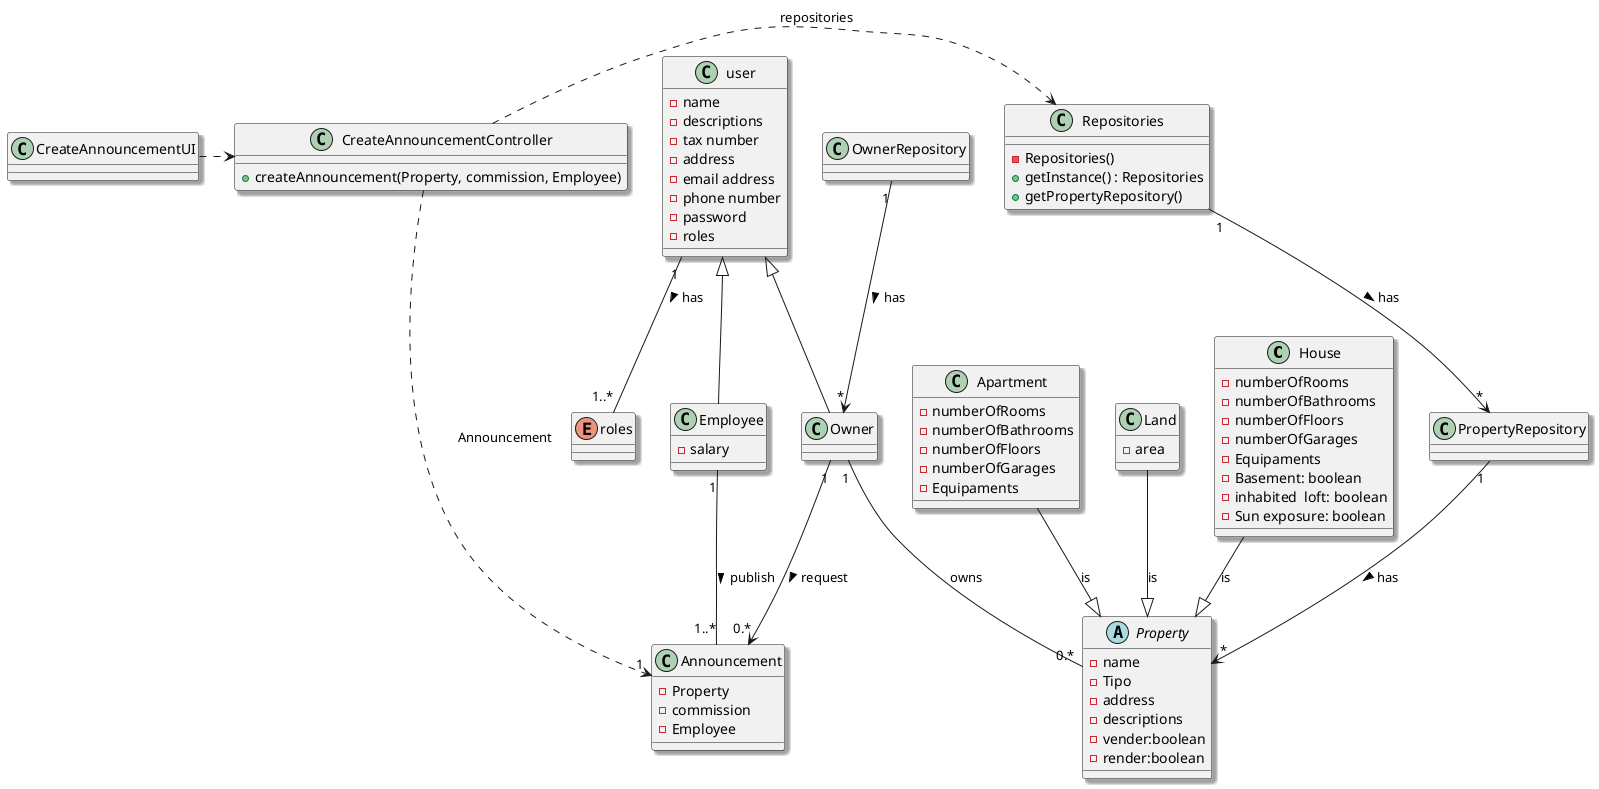 @startuml
skinparam monochrome false
skinparam packageStyle rectangle
skinparam shadowing true
top to bottom direction

skinparam classAttributeIconSize "2"

class House{
    - numberOfRooms
    - numberOfBathrooms
    - numberOfFloors
    - numberOfGarages
    - Equipaments
    - Basement: boolean
    - inhabited  loft: boolean
    - Sun exposure: boolean
}
class Apartment{
    - numberOfRooms
    - numberOfBathrooms
    - numberOfFloors
    - numberOfGarages
    - Equipaments

}
class Land{
    - area
}
abstract class Property {
    - name
    - Tipo
    - address
    - descriptions
    - vender:boolean
    - render:boolean
}

class Repositories {
    - Repositories()
    + getInstance() : Repositories
    + getPropertyRepository()

}
class CreateAnnouncementUI{
}

class CreateAnnouncementController{
    + createAnnouncement(Property, commission, Employee)
}
class PropertyRepository{

}

class Owner extends user{
}

class Employee extends user{
    -salary
}

class user{
    - name
    - descriptions
    - tax number
    - address
    - email address
    - phone number
    - password
    - roles

}

enum roles{

}

class Announcement{
    -Property
    -commission
    -Employee
}

class OwnerRepository{

}

CreateAnnouncementUI .> CreateAnnouncementController
CreateAnnouncementController .> Repositories : repositories
Repositories "1" --> "*" PropertyRepository : has >
PropertyRepository "1" --> "*" Property : has >
House  --|>  Property  : is
Apartment  --|>  Property : is
Land  --|>  Property : is
Owner "1"--"0.*" Property: owns
user "1"--"1..*" roles : has >
Employee "1"--"1..*" Announcement : publish >
CreateAnnouncementController ..> "1" Announcement : Announcement
OwnerRepository "1" --> "*" Owner : has >
Owner "1" --> "0.*" Announcement : request >

@enduml